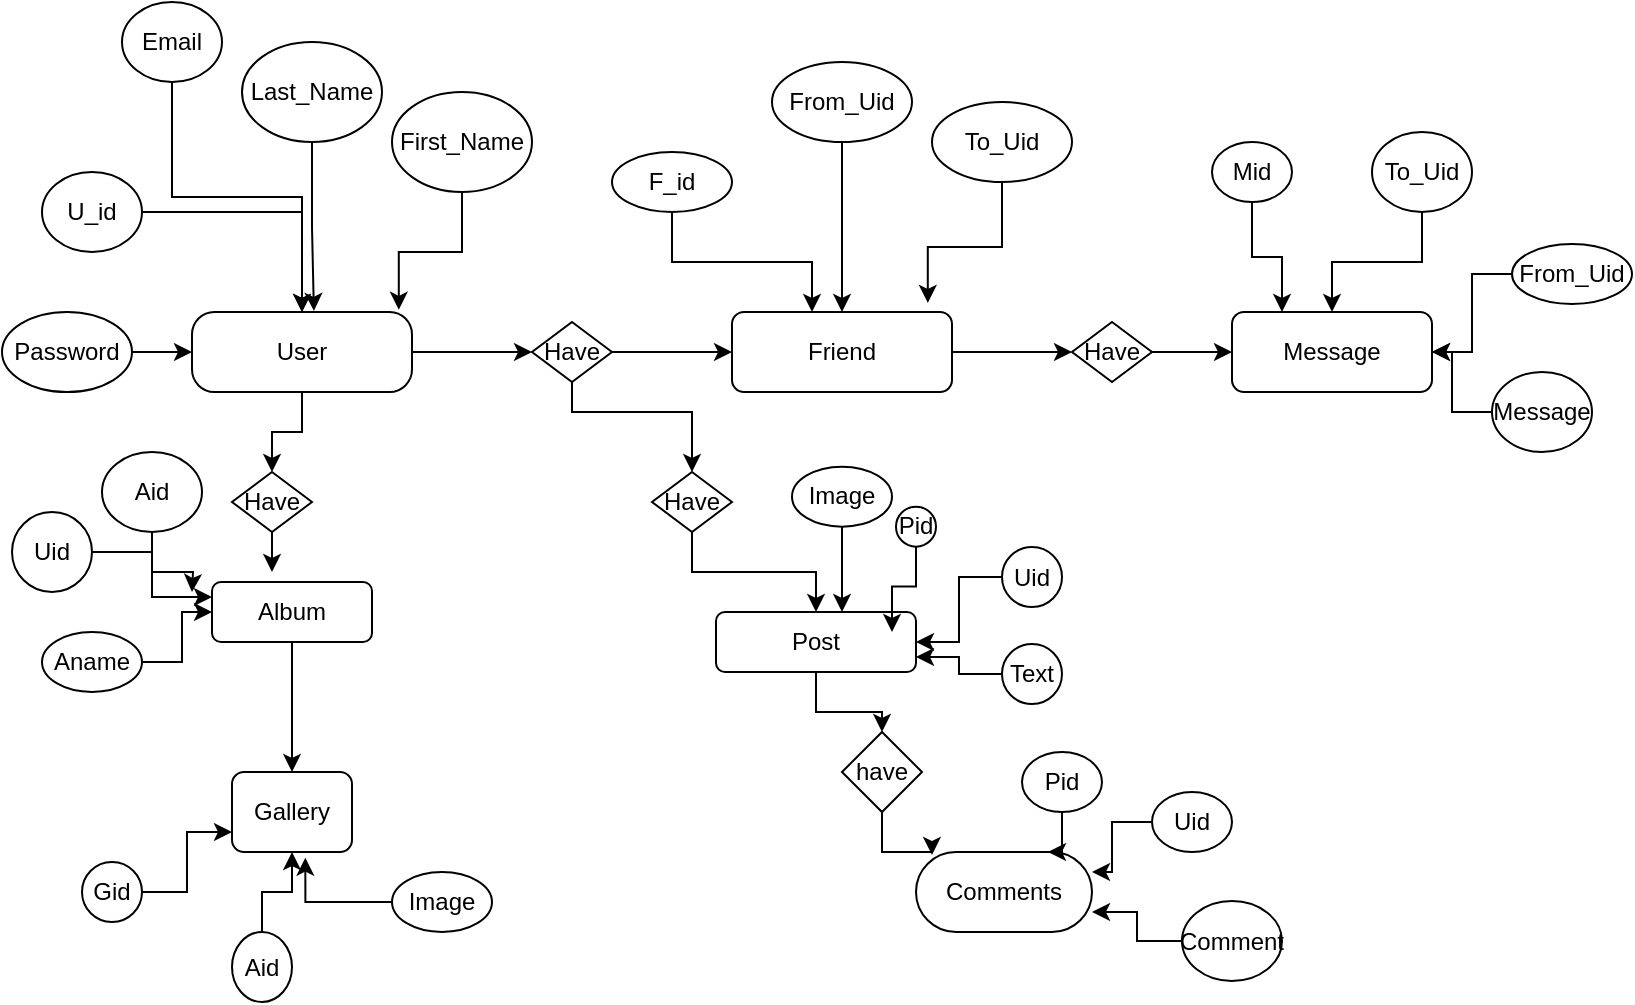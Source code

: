 <mxfile version="10.6.6" type="github"><diagram id="krBShTjCCY2_IfwVUqKm" name="Page-1"><mxGraphModel dx="1250" dy="501" grid="1" gridSize="10" guides="1" tooltips="1" connect="1" arrows="1" fold="1" page="1" pageScale="1" pageWidth="827" pageHeight="1169" math="0" shadow="0"><root><mxCell id="0"/><mxCell id="1" parent="0"/><mxCell id="oDh5uCyeeEvGjjxKq0Pl-42" style="edgeStyle=orthogonalEdgeStyle;rounded=0;orthogonalLoop=1;jettySize=auto;html=1;entryX=0;entryY=0.5;entryDx=0;entryDy=0;" edge="1" parent="1" source="oDh5uCyeeEvGjjxKq0Pl-1" target="oDh5uCyeeEvGjjxKq0Pl-26"><mxGeometry relative="1" as="geometry"/></mxCell><mxCell id="oDh5uCyeeEvGjjxKq0Pl-63" style="edgeStyle=orthogonalEdgeStyle;rounded=0;orthogonalLoop=1;jettySize=auto;html=1;entryX=0.5;entryY=0;entryDx=0;entryDy=0;" edge="1" parent="1" source="oDh5uCyeeEvGjjxKq0Pl-1" target="oDh5uCyeeEvGjjxKq0Pl-28"><mxGeometry relative="1" as="geometry"/></mxCell><mxCell id="oDh5uCyeeEvGjjxKq0Pl-1" value="User" style="rounded=1;whiteSpace=wrap;html=1;arcSize=28;" vertex="1" parent="1"><mxGeometry x="100" y="250" width="110" height="40" as="geometry"/></mxCell><mxCell id="oDh5uCyeeEvGjjxKq0Pl-45" style="edgeStyle=orthogonalEdgeStyle;rounded=0;orthogonalLoop=1;jettySize=auto;html=1;entryX=0;entryY=0.5;entryDx=0;entryDy=0;" edge="1" parent="1" source="oDh5uCyeeEvGjjxKq0Pl-2" target="oDh5uCyeeEvGjjxKq0Pl-27"><mxGeometry relative="1" as="geometry"/></mxCell><mxCell id="oDh5uCyeeEvGjjxKq0Pl-2" value="Friend" style="rounded=1;whiteSpace=wrap;html=1;" vertex="1" parent="1"><mxGeometry x="370" y="250" width="110" height="40" as="geometry"/></mxCell><mxCell id="oDh5uCyeeEvGjjxKq0Pl-3" value="Message" style="rounded=1;whiteSpace=wrap;html=1;" vertex="1" parent="1"><mxGeometry x="620" y="250" width="100" height="40" as="geometry"/></mxCell><mxCell id="oDh5uCyeeEvGjjxKq0Pl-98" style="edgeStyle=orthogonalEdgeStyle;rounded=0;orthogonalLoop=1;jettySize=auto;html=1;entryX=0.5;entryY=0;entryDx=0;entryDy=0;" edge="1" parent="1" source="oDh5uCyeeEvGjjxKq0Pl-4" target="oDh5uCyeeEvGjjxKq0Pl-95"><mxGeometry relative="1" as="geometry"/></mxCell><mxCell id="oDh5uCyeeEvGjjxKq0Pl-4" value="Post" style="rounded=1;whiteSpace=wrap;html=1;" vertex="1" parent="1"><mxGeometry x="362" y="400" width="100" height="30" as="geometry"/></mxCell><mxCell id="oDh5uCyeeEvGjjxKq0Pl-66" style="edgeStyle=orthogonalEdgeStyle;rounded=0;orthogonalLoop=1;jettySize=auto;html=1;entryX=0.5;entryY=0;entryDx=0;entryDy=0;" edge="1" parent="1" source="oDh5uCyeeEvGjjxKq0Pl-5" target="oDh5uCyeeEvGjjxKq0Pl-6"><mxGeometry relative="1" as="geometry"/></mxCell><mxCell id="oDh5uCyeeEvGjjxKq0Pl-5" value="Album" style="rounded=1;whiteSpace=wrap;html=1;" vertex="1" parent="1"><mxGeometry x="110" y="385" width="80" height="30" as="geometry"/></mxCell><mxCell id="oDh5uCyeeEvGjjxKq0Pl-6" value="Gallery" style="rounded=1;whiteSpace=wrap;html=1;" vertex="1" parent="1"><mxGeometry x="120" y="480" width="60" height="40" as="geometry"/></mxCell><mxCell id="oDh5uCyeeEvGjjxKq0Pl-7" value="Comments" style="rounded=1;whiteSpace=wrap;html=1;arcSize=50;" vertex="1" parent="1"><mxGeometry x="462" y="520" width="88" height="40" as="geometry"/></mxCell><mxCell id="oDh5uCyeeEvGjjxKq0Pl-22" style="edgeStyle=orthogonalEdgeStyle;rounded=0;orthogonalLoop=1;jettySize=auto;html=1;entryX=0.94;entryY=-0.028;entryDx=0;entryDy=0;entryPerimeter=0;" edge="1" parent="1" source="oDh5uCyeeEvGjjxKq0Pl-8" target="oDh5uCyeeEvGjjxKq0Pl-1"><mxGeometry relative="1" as="geometry"/></mxCell><mxCell id="oDh5uCyeeEvGjjxKq0Pl-8" value="First_Name" style="ellipse;whiteSpace=wrap;html=1;" vertex="1" parent="1"><mxGeometry x="200" y="140" width="70" height="50" as="geometry"/></mxCell><mxCell id="oDh5uCyeeEvGjjxKq0Pl-21" style="edgeStyle=orthogonalEdgeStyle;rounded=0;orthogonalLoop=1;jettySize=auto;html=1;entryX=0.554;entryY=-0.014;entryDx=0;entryDy=0;entryPerimeter=0;" edge="1" parent="1" source="oDh5uCyeeEvGjjxKq0Pl-9" target="oDh5uCyeeEvGjjxKq0Pl-1"><mxGeometry relative="1" as="geometry"/></mxCell><mxCell id="oDh5uCyeeEvGjjxKq0Pl-9" value="Last_Name" style="ellipse;whiteSpace=wrap;html=1;" vertex="1" parent="1"><mxGeometry x="125" y="115" width="70" height="50" as="geometry"/></mxCell><mxCell id="oDh5uCyeeEvGjjxKq0Pl-23" style="edgeStyle=orthogonalEdgeStyle;rounded=0;orthogonalLoop=1;jettySize=auto;html=1;" edge="1" parent="1" source="oDh5uCyeeEvGjjxKq0Pl-10" target="oDh5uCyeeEvGjjxKq0Pl-1"><mxGeometry relative="1" as="geometry"/></mxCell><mxCell id="oDh5uCyeeEvGjjxKq0Pl-10" value="Email" style="ellipse;whiteSpace=wrap;html=1;" vertex="1" parent="1"><mxGeometry x="65" y="95" width="50" height="40" as="geometry"/></mxCell><mxCell id="oDh5uCyeeEvGjjxKq0Pl-24" style="edgeStyle=orthogonalEdgeStyle;rounded=0;orthogonalLoop=1;jettySize=auto;html=1;" edge="1" parent="1" source="oDh5uCyeeEvGjjxKq0Pl-11" target="oDh5uCyeeEvGjjxKq0Pl-1"><mxGeometry relative="1" as="geometry"/></mxCell><mxCell id="oDh5uCyeeEvGjjxKq0Pl-11" value="U_id" style="ellipse;whiteSpace=wrap;html=1;" vertex="1" parent="1"><mxGeometry x="25" y="180" width="50" height="40" as="geometry"/></mxCell><mxCell id="oDh5uCyeeEvGjjxKq0Pl-25" style="edgeStyle=orthogonalEdgeStyle;rounded=0;orthogonalLoop=1;jettySize=auto;html=1;entryX=0;entryY=0.5;entryDx=0;entryDy=0;" edge="1" parent="1" source="oDh5uCyeeEvGjjxKq0Pl-12" target="oDh5uCyeeEvGjjxKq0Pl-1"><mxGeometry relative="1" as="geometry"/></mxCell><mxCell id="oDh5uCyeeEvGjjxKq0Pl-12" value="Password" style="ellipse;whiteSpace=wrap;html=1;" vertex="1" parent="1"><mxGeometry x="5" y="250" width="65" height="40" as="geometry"/></mxCell><mxCell id="oDh5uCyeeEvGjjxKq0Pl-41" style="edgeStyle=orthogonalEdgeStyle;rounded=0;orthogonalLoop=1;jettySize=auto;html=1;entryX=0;entryY=0.5;entryDx=0;entryDy=0;" edge="1" parent="1" source="oDh5uCyeeEvGjjxKq0Pl-26" target="oDh5uCyeeEvGjjxKq0Pl-2"><mxGeometry relative="1" as="geometry"/></mxCell><mxCell id="oDh5uCyeeEvGjjxKq0Pl-83" style="edgeStyle=orthogonalEdgeStyle;rounded=0;orthogonalLoop=1;jettySize=auto;html=1;" edge="1" parent="1" source="oDh5uCyeeEvGjjxKq0Pl-26" target="oDh5uCyeeEvGjjxKq0Pl-29"><mxGeometry relative="1" as="geometry"><Array as="points"><mxPoint x="290" y="300"/><mxPoint x="350" y="300"/></Array></mxGeometry></mxCell><mxCell id="oDh5uCyeeEvGjjxKq0Pl-26" value="Have" style="rhombus;whiteSpace=wrap;html=1;" vertex="1" parent="1"><mxGeometry x="270" y="255" width="40" height="30" as="geometry"/></mxCell><mxCell id="oDh5uCyeeEvGjjxKq0Pl-46" style="edgeStyle=orthogonalEdgeStyle;rounded=0;orthogonalLoop=1;jettySize=auto;html=1;entryX=0;entryY=0.5;entryDx=0;entryDy=0;" edge="1" parent="1" source="oDh5uCyeeEvGjjxKq0Pl-27" target="oDh5uCyeeEvGjjxKq0Pl-3"><mxGeometry relative="1" as="geometry"/></mxCell><mxCell id="oDh5uCyeeEvGjjxKq0Pl-27" value="Have" style="rhombus;whiteSpace=wrap;html=1;" vertex="1" parent="1"><mxGeometry x="540" y="255" width="40" height="30" as="geometry"/></mxCell><mxCell id="oDh5uCyeeEvGjjxKq0Pl-65" style="edgeStyle=orthogonalEdgeStyle;rounded=0;orthogonalLoop=1;jettySize=auto;html=1;" edge="1" parent="1" source="oDh5uCyeeEvGjjxKq0Pl-28"><mxGeometry relative="1" as="geometry"><mxPoint x="140.0" y="380" as="targetPoint"/></mxGeometry></mxCell><mxCell id="oDh5uCyeeEvGjjxKq0Pl-28" value="Have" style="rhombus;whiteSpace=wrap;html=1;" vertex="1" parent="1"><mxGeometry x="120" y="330" width="40" height="30" as="geometry"/></mxCell><mxCell id="oDh5uCyeeEvGjjxKq0Pl-84" style="edgeStyle=orthogonalEdgeStyle;rounded=0;orthogonalLoop=1;jettySize=auto;html=1;" edge="1" parent="1" source="oDh5uCyeeEvGjjxKq0Pl-29" target="oDh5uCyeeEvGjjxKq0Pl-4"><mxGeometry relative="1" as="geometry"/></mxCell><mxCell id="oDh5uCyeeEvGjjxKq0Pl-29" value="Have" style="rhombus;whiteSpace=wrap;html=1;" vertex="1" parent="1"><mxGeometry x="330" y="330" width="40" height="30" as="geometry"/></mxCell><mxCell id="oDh5uCyeeEvGjjxKq0Pl-38" style="edgeStyle=orthogonalEdgeStyle;rounded=0;orthogonalLoop=1;jettySize=auto;html=1;" edge="1" parent="1" source="oDh5uCyeeEvGjjxKq0Pl-33" target="oDh5uCyeeEvGjjxKq0Pl-2"><mxGeometry relative="1" as="geometry"><Array as="points"><mxPoint x="340" y="225"/><mxPoint x="410" y="225"/></Array></mxGeometry></mxCell><mxCell id="oDh5uCyeeEvGjjxKq0Pl-33" value="F_id" style="ellipse;whiteSpace=wrap;html=1;" vertex="1" parent="1"><mxGeometry x="310" y="170" width="60" height="30" as="geometry"/></mxCell><mxCell id="oDh5uCyeeEvGjjxKq0Pl-36" style="edgeStyle=orthogonalEdgeStyle;rounded=0;orthogonalLoop=1;jettySize=auto;html=1;entryX=0.89;entryY=-0.114;entryDx=0;entryDy=0;entryPerimeter=0;" edge="1" parent="1" source="oDh5uCyeeEvGjjxKq0Pl-34" target="oDh5uCyeeEvGjjxKq0Pl-2"><mxGeometry relative="1" as="geometry"/></mxCell><mxCell id="oDh5uCyeeEvGjjxKq0Pl-34" value="To_Uid" style="ellipse;whiteSpace=wrap;html=1;" vertex="1" parent="1"><mxGeometry x="470" y="145" width="70" height="40" as="geometry"/></mxCell><mxCell id="oDh5uCyeeEvGjjxKq0Pl-61" style="edgeStyle=orthogonalEdgeStyle;rounded=0;orthogonalLoop=1;jettySize=auto;html=1;entryX=0.5;entryY=0;entryDx=0;entryDy=0;" edge="1" parent="1" source="oDh5uCyeeEvGjjxKq0Pl-35" target="oDh5uCyeeEvGjjxKq0Pl-2"><mxGeometry relative="1" as="geometry"/></mxCell><mxCell id="oDh5uCyeeEvGjjxKq0Pl-35" value="From_Uid" style="ellipse;whiteSpace=wrap;html=1;" vertex="1" parent="1"><mxGeometry x="390" y="125" width="70" height="40" as="geometry"/></mxCell><mxCell id="oDh5uCyeeEvGjjxKq0Pl-56" style="edgeStyle=orthogonalEdgeStyle;rounded=0;orthogonalLoop=1;jettySize=auto;html=1;entryX=0.25;entryY=0;entryDx=0;entryDy=0;" edge="1" parent="1" source="oDh5uCyeeEvGjjxKq0Pl-47" target="oDh5uCyeeEvGjjxKq0Pl-3"><mxGeometry relative="1" as="geometry"/></mxCell><mxCell id="oDh5uCyeeEvGjjxKq0Pl-47" value="Mid" style="ellipse;whiteSpace=wrap;html=1;" vertex="1" parent="1"><mxGeometry x="610" y="165" width="40" height="30" as="geometry"/></mxCell><mxCell id="oDh5uCyeeEvGjjxKq0Pl-53" style="edgeStyle=orthogonalEdgeStyle;rounded=0;orthogonalLoop=1;jettySize=auto;html=1;" edge="1" parent="1" source="oDh5uCyeeEvGjjxKq0Pl-48" target="oDh5uCyeeEvGjjxKq0Pl-3"><mxGeometry relative="1" as="geometry"/></mxCell><mxCell id="oDh5uCyeeEvGjjxKq0Pl-48" value="To_Uid" style="ellipse;whiteSpace=wrap;html=1;" vertex="1" parent="1"><mxGeometry x="690" y="160" width="50" height="40" as="geometry"/></mxCell><mxCell id="oDh5uCyeeEvGjjxKq0Pl-52" style="edgeStyle=orthogonalEdgeStyle;rounded=0;orthogonalLoop=1;jettySize=auto;html=1;entryX=1;entryY=0.5;entryDx=0;entryDy=0;" edge="1" parent="1" source="oDh5uCyeeEvGjjxKq0Pl-49" target="oDh5uCyeeEvGjjxKq0Pl-3"><mxGeometry relative="1" as="geometry"/></mxCell><mxCell id="oDh5uCyeeEvGjjxKq0Pl-49" value="From_Uid" style="ellipse;whiteSpace=wrap;html=1;" vertex="1" parent="1"><mxGeometry x="760" y="216.0" width="60" height="30" as="geometry"/></mxCell><mxCell id="oDh5uCyeeEvGjjxKq0Pl-51" style="edgeStyle=orthogonalEdgeStyle;rounded=0;orthogonalLoop=1;jettySize=auto;html=1;" edge="1" parent="1" source="oDh5uCyeeEvGjjxKq0Pl-50" target="oDh5uCyeeEvGjjxKq0Pl-3"><mxGeometry relative="1" as="geometry"/></mxCell><mxCell id="oDh5uCyeeEvGjjxKq0Pl-50" value="Message" style="ellipse;whiteSpace=wrap;html=1;" vertex="1" parent="1"><mxGeometry x="750" y="280" width="50" height="40" as="geometry"/></mxCell><mxCell id="oDh5uCyeeEvGjjxKq0Pl-75" style="edgeStyle=orthogonalEdgeStyle;rounded=0;orthogonalLoop=1;jettySize=auto;html=1;" edge="1" parent="1" source="oDh5uCyeeEvGjjxKq0Pl-67"><mxGeometry relative="1" as="geometry"><mxPoint x="100.0" y="390" as="targetPoint"/></mxGeometry></mxCell><mxCell id="oDh5uCyeeEvGjjxKq0Pl-67" value="Aid" style="ellipse;whiteSpace=wrap;html=1;" vertex="1" parent="1"><mxGeometry x="55" y="320" width="50" height="40" as="geometry"/></mxCell><mxCell id="oDh5uCyeeEvGjjxKq0Pl-73" style="edgeStyle=orthogonalEdgeStyle;rounded=0;orthogonalLoop=1;jettySize=auto;html=1;entryX=0;entryY=0.25;entryDx=0;entryDy=0;" edge="1" parent="1" source="oDh5uCyeeEvGjjxKq0Pl-68" target="oDh5uCyeeEvGjjxKq0Pl-5"><mxGeometry relative="1" as="geometry"/></mxCell><mxCell id="oDh5uCyeeEvGjjxKq0Pl-68" value="Uid" style="ellipse;whiteSpace=wrap;html=1;" vertex="1" parent="1"><mxGeometry x="10" y="350" width="40" height="40" as="geometry"/></mxCell><mxCell id="oDh5uCyeeEvGjjxKq0Pl-70" style="edgeStyle=orthogonalEdgeStyle;rounded=0;orthogonalLoop=1;jettySize=auto;html=1;" edge="1" parent="1" source="oDh5uCyeeEvGjjxKq0Pl-69" target="oDh5uCyeeEvGjjxKq0Pl-5"><mxGeometry relative="1" as="geometry"/></mxCell><mxCell id="oDh5uCyeeEvGjjxKq0Pl-69" value="Aname" style="ellipse;whiteSpace=wrap;html=1;" vertex="1" parent="1"><mxGeometry x="25" y="410" width="50" height="30" as="geometry"/></mxCell><mxCell id="oDh5uCyeeEvGjjxKq0Pl-82" style="edgeStyle=orthogonalEdgeStyle;rounded=0;orthogonalLoop=1;jettySize=auto;html=1;entryX=0;entryY=0.75;entryDx=0;entryDy=0;" edge="1" parent="1" source="oDh5uCyeeEvGjjxKq0Pl-76" target="oDh5uCyeeEvGjjxKq0Pl-6"><mxGeometry relative="1" as="geometry"/></mxCell><mxCell id="oDh5uCyeeEvGjjxKq0Pl-76" value="Gid" style="ellipse;whiteSpace=wrap;html=1;" vertex="1" parent="1"><mxGeometry x="45" y="525" width="30" height="30" as="geometry"/></mxCell><mxCell id="oDh5uCyeeEvGjjxKq0Pl-80" style="edgeStyle=orthogonalEdgeStyle;rounded=0;orthogonalLoop=1;jettySize=auto;html=1;" edge="1" parent="1" source="oDh5uCyeeEvGjjxKq0Pl-77" target="oDh5uCyeeEvGjjxKq0Pl-6"><mxGeometry relative="1" as="geometry"/></mxCell><mxCell id="oDh5uCyeeEvGjjxKq0Pl-77" value="Aid" style="ellipse;whiteSpace=wrap;html=1;direction=south;" vertex="1" parent="1"><mxGeometry x="120" y="560" width="30" height="35" as="geometry"/></mxCell><mxCell id="oDh5uCyeeEvGjjxKq0Pl-79" style="edgeStyle=orthogonalEdgeStyle;rounded=0;orthogonalLoop=1;jettySize=auto;html=1;entryX=0.611;entryY=1.071;entryDx=0;entryDy=0;entryPerimeter=0;" edge="1" parent="1" source="oDh5uCyeeEvGjjxKq0Pl-78" target="oDh5uCyeeEvGjjxKq0Pl-6"><mxGeometry relative="1" as="geometry"/></mxCell><mxCell id="oDh5uCyeeEvGjjxKq0Pl-78" value="Image" style="ellipse;whiteSpace=wrap;html=1;" vertex="1" parent="1"><mxGeometry x="200" y="530" width="50" height="30" as="geometry"/></mxCell><mxCell id="oDh5uCyeeEvGjjxKq0Pl-89" style="edgeStyle=orthogonalEdgeStyle;rounded=0;orthogonalLoop=1;jettySize=auto;html=1;entryX=0.63;entryY=0;entryDx=0;entryDy=0;entryPerimeter=0;" edge="1" parent="1" source="oDh5uCyeeEvGjjxKq0Pl-85" target="oDh5uCyeeEvGjjxKq0Pl-4"><mxGeometry relative="1" as="geometry"/></mxCell><mxCell id="oDh5uCyeeEvGjjxKq0Pl-85" value="Image" style="ellipse;whiteSpace=wrap;html=1;" vertex="1" parent="1"><mxGeometry x="400" y="327.333" width="50" height="30" as="geometry"/></mxCell><mxCell id="oDh5uCyeeEvGjjxKq0Pl-92" style="edgeStyle=orthogonalEdgeStyle;rounded=0;orthogonalLoop=1;jettySize=auto;html=1;entryX=0.88;entryY=0.333;entryDx=0;entryDy=0;entryPerimeter=0;" edge="1" parent="1" source="oDh5uCyeeEvGjjxKq0Pl-86" target="oDh5uCyeeEvGjjxKq0Pl-4"><mxGeometry relative="1" as="geometry"/></mxCell><mxCell id="oDh5uCyeeEvGjjxKq0Pl-86" value="Pid" style="ellipse;whiteSpace=wrap;html=1;" vertex="1" parent="1"><mxGeometry x="452" y="347.333" width="20" height="20" as="geometry"/></mxCell><mxCell id="oDh5uCyeeEvGjjxKq0Pl-93" style="edgeStyle=orthogonalEdgeStyle;rounded=0;orthogonalLoop=1;jettySize=auto;html=1;entryX=1;entryY=0.5;entryDx=0;entryDy=0;" edge="1" parent="1" source="oDh5uCyeeEvGjjxKq0Pl-87" target="oDh5uCyeeEvGjjxKq0Pl-4"><mxGeometry relative="1" as="geometry"/></mxCell><mxCell id="oDh5uCyeeEvGjjxKq0Pl-87" value="Uid" style="ellipse;whiteSpace=wrap;html=1;" vertex="1" parent="1"><mxGeometry x="505" y="367.5" width="30" height="30" as="geometry"/></mxCell><mxCell id="oDh5uCyeeEvGjjxKq0Pl-94" style="edgeStyle=orthogonalEdgeStyle;rounded=0;orthogonalLoop=1;jettySize=auto;html=1;entryX=1;entryY=0.75;entryDx=0;entryDy=0;" edge="1" parent="1" source="oDh5uCyeeEvGjjxKq0Pl-88" target="oDh5uCyeeEvGjjxKq0Pl-4"><mxGeometry relative="1" as="geometry"/></mxCell><mxCell id="oDh5uCyeeEvGjjxKq0Pl-88" value="Text" style="ellipse;whiteSpace=wrap;html=1;" vertex="1" parent="1"><mxGeometry x="505" y="416.0" width="30" height="30" as="geometry"/></mxCell><mxCell id="oDh5uCyeeEvGjjxKq0Pl-99" style="edgeStyle=orthogonalEdgeStyle;rounded=0;orthogonalLoop=1;jettySize=auto;html=1;entryX=0.091;entryY=0.037;entryDx=0;entryDy=0;entryPerimeter=0;" edge="1" parent="1" source="oDh5uCyeeEvGjjxKq0Pl-95" target="oDh5uCyeeEvGjjxKq0Pl-7"><mxGeometry relative="1" as="geometry"/></mxCell><mxCell id="oDh5uCyeeEvGjjxKq0Pl-95" value="have" style="rhombus;whiteSpace=wrap;html=1;" vertex="1" parent="1"><mxGeometry x="425" y="460" width="40" height="40" as="geometry"/></mxCell><mxCell id="oDh5uCyeeEvGjjxKq0Pl-105" style="edgeStyle=orthogonalEdgeStyle;rounded=0;orthogonalLoop=1;jettySize=auto;html=1;entryX=0.75;entryY=0;entryDx=0;entryDy=0;" edge="1" parent="1" source="oDh5uCyeeEvGjjxKq0Pl-100" target="oDh5uCyeeEvGjjxKq0Pl-7"><mxGeometry relative="1" as="geometry"/></mxCell><mxCell id="oDh5uCyeeEvGjjxKq0Pl-100" value="Pid" style="ellipse;whiteSpace=wrap;html=1;" vertex="1" parent="1"><mxGeometry x="515" y="470" width="40" height="30" as="geometry"/></mxCell><mxCell id="oDh5uCyeeEvGjjxKq0Pl-104" style="edgeStyle=orthogonalEdgeStyle;rounded=0;orthogonalLoop=1;jettySize=auto;html=1;entryX=1;entryY=0.25;entryDx=0;entryDy=0;" edge="1" parent="1" source="oDh5uCyeeEvGjjxKq0Pl-101" target="oDh5uCyeeEvGjjxKq0Pl-7"><mxGeometry relative="1" as="geometry"/></mxCell><mxCell id="oDh5uCyeeEvGjjxKq0Pl-101" value="Uid" style="ellipse;whiteSpace=wrap;html=1;" vertex="1" parent="1"><mxGeometry x="580" y="490" width="40" height="30" as="geometry"/></mxCell><mxCell id="oDh5uCyeeEvGjjxKq0Pl-103" style="edgeStyle=orthogonalEdgeStyle;rounded=0;orthogonalLoop=1;jettySize=auto;html=1;entryX=1;entryY=0.75;entryDx=0;entryDy=0;" edge="1" parent="1" source="oDh5uCyeeEvGjjxKq0Pl-102" target="oDh5uCyeeEvGjjxKq0Pl-7"><mxGeometry relative="1" as="geometry"/></mxCell><mxCell id="oDh5uCyeeEvGjjxKq0Pl-102" value="Comment" style="ellipse;whiteSpace=wrap;html=1;" vertex="1" parent="1"><mxGeometry x="595" y="544.5" width="50" height="40" as="geometry"/></mxCell></root></mxGraphModel></diagram></mxfile>